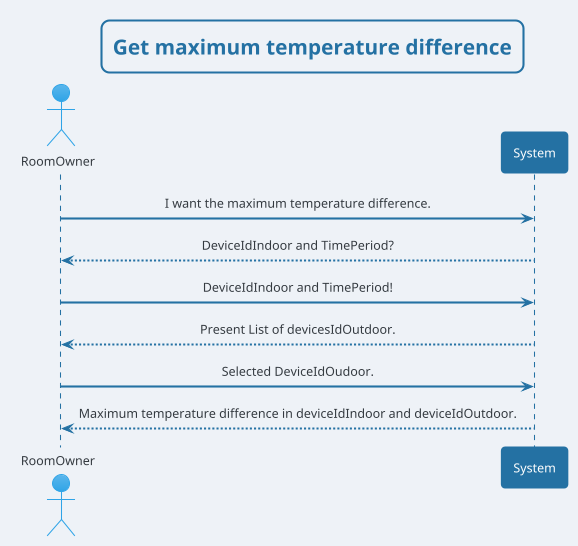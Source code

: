 @startuml
'https://plantuml.com/sequence-diagram


!theme cerulean
skinparam backgroundColor #EEF2F7
skinparam titleBorderRoundCorner 15
skinparam titleBorderThickness 2
skinparam titleBorderColor #2471A3
skinparam titleFontColor #2471A3
skinparam sequenceArrowThickness 2
skinparam defaultTextAlignment center
skinparam sequenceParticipantBorderThickness 2
skinparam sequenceParticipantFontColor white
skinparam sequenceLifeLineBorderColor #2471A3
skinparam sequenceLifeLineBorderThickness 1.5
skinparam sequenceParticipantBackgroundColor #2471A3
skinparam sequenceParticipantBorderColor #2471A3
skinparam ArrowColor #2471A3
skinparam ArrowThickness 2

skinparam sequenceLifeLineBackgroundColor #D0D3D4

TITLE "Get maximum temperature difference"
actor RoomOwner

RoomOwner -> System: I want the maximum temperature difference.
System --> RoomOwner: DeviceIdIndoor and TimePeriod?
RoomOwner -> System: DeviceIdIndoor and TimePeriod!
System --> RoomOwner: Present List of devicesIdOutdoor.
RoomOwner -> System: Selected DeviceIdOudoor.
System --> RoomOwner: Maximum temperature difference in deviceIdIndoor and deviceIdOutdoor.

@enduml
